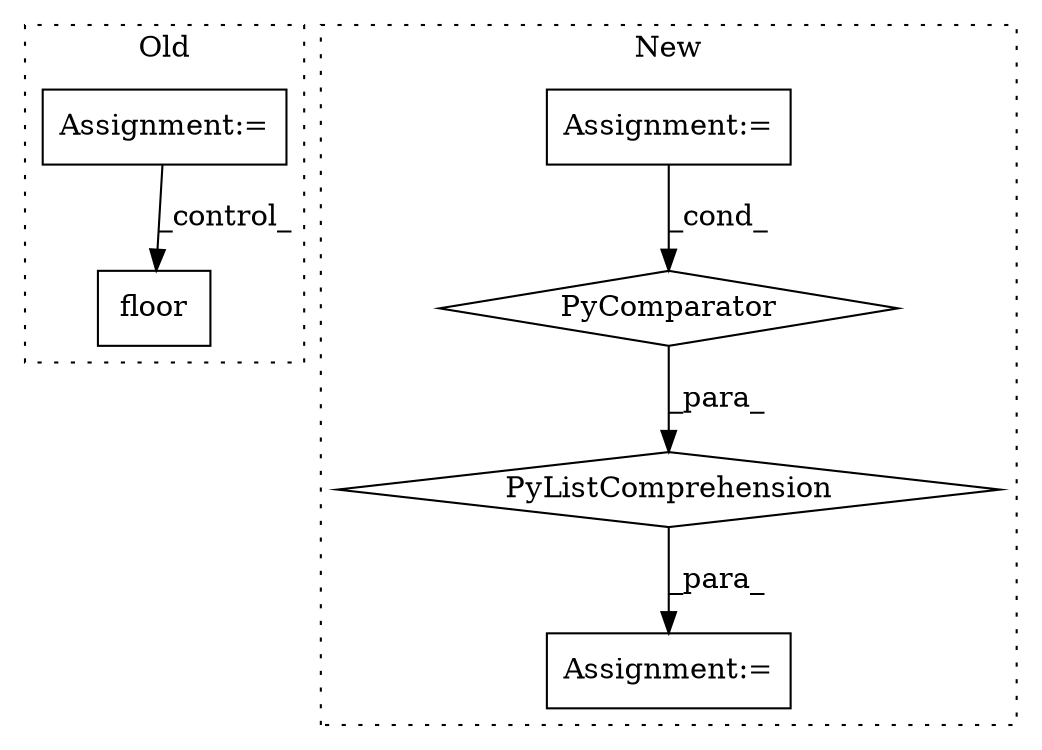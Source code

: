 digraph G {
subgraph cluster0 {
1 [label="floor" a="32" s="15528,15558" l="6,1" shape="box"];
5 [label="Assignment:=" a="7" s="15368,15451" l="57,2" shape="box"];
label = "Old";
style="dotted";
}
subgraph cluster1 {
2 [label="PyListComprehension" a="109" s="9770" l="156" shape="diamond"];
3 [label="Assignment:=" a="7" s="9847" l="71" shape="box"];
4 [label="Assignment:=" a="7" s="9756" l="14" shape="box"];
6 [label="PyComparator" a="113" s="9847" l="71" shape="diamond"];
label = "New";
style="dotted";
}
2 -> 4 [label="_para_"];
3 -> 6 [label="_cond_"];
5 -> 1 [label="_control_"];
6 -> 2 [label="_para_"];
}